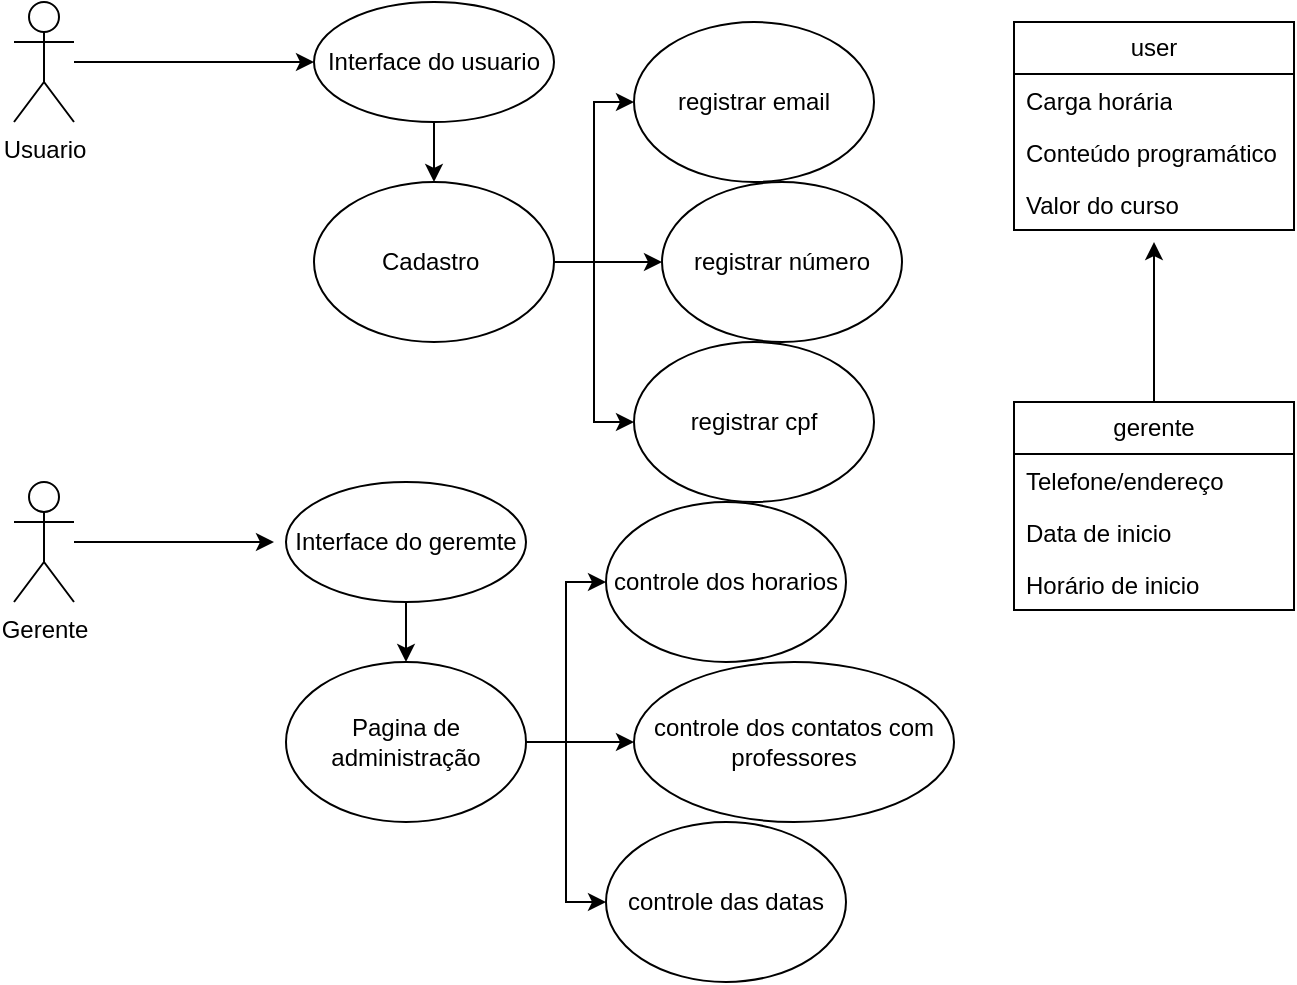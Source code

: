 <mxfile version="21.1.9" type="google">
  <diagram name="Página-1" id="xck4-ly6coX7zP1FWHYF">
    <mxGraphModel grid="1" page="1" gridSize="10" guides="1" tooltips="1" connect="1" arrows="1" fold="1" pageScale="1" pageWidth="827" pageHeight="1169" math="0" shadow="0">
      <root>
        <mxCell id="0" />
        <mxCell id="1" parent="0" />
        <mxCell id="2FrXEwOe0IDWc8KqTiSz-30" style="edgeStyle=orthogonalEdgeStyle;rounded=0;orthogonalLoop=1;jettySize=auto;html=1;entryX=0;entryY=0.5;entryDx=0;entryDy=0;" edge="1" parent="1" source="2FrXEwOe0IDWc8KqTiSz-1" target="2FrXEwOe0IDWc8KqTiSz-20">
          <mxGeometry relative="1" as="geometry" />
        </mxCell>
        <mxCell id="2FrXEwOe0IDWc8KqTiSz-1" value="Usuario&lt;br&gt;" style="shape=umlActor;verticalLabelPosition=bottom;verticalAlign=top;html=1;" vertex="1" parent="1">
          <mxGeometry x="90" y="30" width="30" height="60" as="geometry" />
        </mxCell>
        <mxCell id="2FrXEwOe0IDWc8KqTiSz-2" value="user" style="swimlane;fontStyle=0;childLayout=stackLayout;horizontal=1;startSize=26;fillColor=none;horizontalStack=0;resizeParent=1;resizeParentMax=0;resizeLast=0;collapsible=1;marginBottom=0;whiteSpace=wrap;html=1;" vertex="1" parent="1">
          <mxGeometry x="590" y="40" width="140" height="104" as="geometry" />
        </mxCell>
        <mxCell id="2FrXEwOe0IDWc8KqTiSz-3" value="Carga horária" style="text;strokeColor=none;fillColor=none;align=left;verticalAlign=top;spacingLeft=4;spacingRight=4;overflow=hidden;rotatable=0;points=[[0,0.5],[1,0.5]];portConstraint=eastwest;whiteSpace=wrap;html=1;" vertex="1" parent="2FrXEwOe0IDWc8KqTiSz-2">
          <mxGeometry y="26" width="140" height="26" as="geometry" />
        </mxCell>
        <mxCell id="2FrXEwOe0IDWc8KqTiSz-4" value="Conteúdo programático" style="text;strokeColor=none;fillColor=none;align=left;verticalAlign=top;spacingLeft=4;spacingRight=4;overflow=hidden;rotatable=0;points=[[0,0.5],[1,0.5]];portConstraint=eastwest;whiteSpace=wrap;html=1;" vertex="1" parent="2FrXEwOe0IDWc8KqTiSz-2">
          <mxGeometry y="52" width="140" height="26" as="geometry" />
        </mxCell>
        <mxCell id="2FrXEwOe0IDWc8KqTiSz-5" value="Valor do curso" style="text;strokeColor=none;fillColor=none;align=left;verticalAlign=top;spacingLeft=4;spacingRight=4;overflow=hidden;rotatable=0;points=[[0,0.5],[1,0.5]];portConstraint=eastwest;whiteSpace=wrap;html=1;" vertex="1" parent="2FrXEwOe0IDWc8KqTiSz-2">
          <mxGeometry y="78" width="140" height="26" as="geometry" />
        </mxCell>
        <mxCell id="2FrXEwOe0IDWc8KqTiSz-40" style="edgeStyle=orthogonalEdgeStyle;rounded=0;orthogonalLoop=1;jettySize=auto;html=1;" edge="1" parent="1" source="2FrXEwOe0IDWc8KqTiSz-6">
          <mxGeometry relative="1" as="geometry">
            <mxPoint x="660.0" y="150" as="targetPoint" />
          </mxGeometry>
        </mxCell>
        <mxCell id="2FrXEwOe0IDWc8KqTiSz-6" value="gerente" style="swimlane;fontStyle=0;childLayout=stackLayout;horizontal=1;startSize=26;fillColor=none;horizontalStack=0;resizeParent=1;resizeParentMax=0;resizeLast=0;collapsible=1;marginBottom=0;whiteSpace=wrap;html=1;" vertex="1" parent="1">
          <mxGeometry x="590" y="230" width="140" height="104" as="geometry" />
        </mxCell>
        <mxCell id="2FrXEwOe0IDWc8KqTiSz-7" value="Telefone/endereço" style="text;strokeColor=none;fillColor=none;align=left;verticalAlign=top;spacingLeft=4;spacingRight=4;overflow=hidden;rotatable=0;points=[[0,0.5],[1,0.5]];portConstraint=eastwest;whiteSpace=wrap;html=1;" vertex="1" parent="2FrXEwOe0IDWc8KqTiSz-6">
          <mxGeometry y="26" width="140" height="26" as="geometry" />
        </mxCell>
        <mxCell id="2FrXEwOe0IDWc8KqTiSz-8" value="Data de inicio&amp;nbsp;" style="text;strokeColor=none;fillColor=none;align=left;verticalAlign=top;spacingLeft=4;spacingRight=4;overflow=hidden;rotatable=0;points=[[0,0.5],[1,0.5]];portConstraint=eastwest;whiteSpace=wrap;html=1;" vertex="1" parent="2FrXEwOe0IDWc8KqTiSz-6">
          <mxGeometry y="52" width="140" height="26" as="geometry" />
        </mxCell>
        <mxCell id="2FrXEwOe0IDWc8KqTiSz-9" value="Horário de inicio" style="text;strokeColor=none;fillColor=none;align=left;verticalAlign=top;spacingLeft=4;spacingRight=4;overflow=hidden;rotatable=0;points=[[0,0.5],[1,0.5]];portConstraint=eastwest;whiteSpace=wrap;html=1;" vertex="1" parent="2FrXEwOe0IDWc8KqTiSz-6">
          <mxGeometry y="78" width="140" height="26" as="geometry" />
        </mxCell>
        <mxCell id="2FrXEwOe0IDWc8KqTiSz-19" style="edgeStyle=orthogonalEdgeStyle;rounded=0;orthogonalLoop=1;jettySize=auto;html=1;" edge="1" parent="1" source="2FrXEwOe0IDWc8KqTiSz-14">
          <mxGeometry relative="1" as="geometry">
            <mxPoint x="220" y="300" as="targetPoint" />
          </mxGeometry>
        </mxCell>
        <mxCell id="2FrXEwOe0IDWc8KqTiSz-14" value="Gerente" style="shape=umlActor;verticalLabelPosition=bottom;verticalAlign=top;html=1;" vertex="1" parent="1">
          <mxGeometry x="90" y="270" width="30" height="60" as="geometry" />
        </mxCell>
        <mxCell id="2FrXEwOe0IDWc8KqTiSz-25" style="edgeStyle=orthogonalEdgeStyle;rounded=0;orthogonalLoop=1;jettySize=auto;html=1;" edge="1" parent="1" source="2FrXEwOe0IDWc8KqTiSz-20" target="2FrXEwOe0IDWc8KqTiSz-21">
          <mxGeometry relative="1" as="geometry" />
        </mxCell>
        <mxCell id="2FrXEwOe0IDWc8KqTiSz-20" value="Interface do usuario" style="ellipse;whiteSpace=wrap;html=1;" vertex="1" parent="1">
          <mxGeometry x="240" y="30" width="120" height="60" as="geometry" />
        </mxCell>
        <mxCell id="2FrXEwOe0IDWc8KqTiSz-26" style="edgeStyle=orthogonalEdgeStyle;rounded=0;orthogonalLoop=1;jettySize=auto;html=1;entryX=0;entryY=0.5;entryDx=0;entryDy=0;" edge="1" parent="1" source="2FrXEwOe0IDWc8KqTiSz-21" target="2FrXEwOe0IDWc8KqTiSz-22">
          <mxGeometry relative="1" as="geometry" />
        </mxCell>
        <mxCell id="2FrXEwOe0IDWc8KqTiSz-27" style="edgeStyle=orthogonalEdgeStyle;rounded=0;orthogonalLoop=1;jettySize=auto;html=1;" edge="1" parent="1" source="2FrXEwOe0IDWc8KqTiSz-21" target="2FrXEwOe0IDWc8KqTiSz-23">
          <mxGeometry relative="1" as="geometry" />
        </mxCell>
        <mxCell id="2FrXEwOe0IDWc8KqTiSz-28" style="edgeStyle=orthogonalEdgeStyle;rounded=0;orthogonalLoop=1;jettySize=auto;html=1;entryX=0;entryY=0.5;entryDx=0;entryDy=0;" edge="1" parent="1" source="2FrXEwOe0IDWc8KqTiSz-21" target="2FrXEwOe0IDWc8KqTiSz-24">
          <mxGeometry relative="1" as="geometry" />
        </mxCell>
        <mxCell id="2FrXEwOe0IDWc8KqTiSz-21" value="Cadastro&amp;nbsp;" style="ellipse;whiteSpace=wrap;html=1;" vertex="1" parent="1">
          <mxGeometry x="240" y="120" width="120" height="80" as="geometry" />
        </mxCell>
        <mxCell id="2FrXEwOe0IDWc8KqTiSz-22" value="registrar email" style="ellipse;whiteSpace=wrap;html=1;" vertex="1" parent="1">
          <mxGeometry x="400" y="40" width="120" height="80" as="geometry" />
        </mxCell>
        <mxCell id="2FrXEwOe0IDWc8KqTiSz-23" value="registrar número" style="ellipse;whiteSpace=wrap;html=1;" vertex="1" parent="1">
          <mxGeometry x="414" y="120" width="120" height="80" as="geometry" />
        </mxCell>
        <mxCell id="2FrXEwOe0IDWc8KqTiSz-24" value="registrar cpf" style="ellipse;whiteSpace=wrap;html=1;" vertex="1" parent="1">
          <mxGeometry x="400" y="200" width="120" height="80" as="geometry" />
        </mxCell>
        <mxCell id="2FrXEwOe0IDWc8KqTiSz-31" style="edgeStyle=orthogonalEdgeStyle;rounded=0;orthogonalLoop=1;jettySize=auto;html=1;" edge="1" parent="1" source="2FrXEwOe0IDWc8KqTiSz-32" target="2FrXEwOe0IDWc8KqTiSz-36">
          <mxGeometry relative="1" as="geometry" />
        </mxCell>
        <mxCell id="2FrXEwOe0IDWc8KqTiSz-32" value="Interface do geremte" style="ellipse;whiteSpace=wrap;html=1;" vertex="1" parent="1">
          <mxGeometry x="226" y="270" width="120" height="60" as="geometry" />
        </mxCell>
        <mxCell id="2FrXEwOe0IDWc8KqTiSz-33" style="edgeStyle=orthogonalEdgeStyle;rounded=0;orthogonalLoop=1;jettySize=auto;html=1;entryX=0;entryY=0.5;entryDx=0;entryDy=0;" edge="1" parent="1" source="2FrXEwOe0IDWc8KqTiSz-36" target="2FrXEwOe0IDWc8KqTiSz-37">
          <mxGeometry relative="1" as="geometry" />
        </mxCell>
        <mxCell id="2FrXEwOe0IDWc8KqTiSz-34" style="edgeStyle=orthogonalEdgeStyle;rounded=0;orthogonalLoop=1;jettySize=auto;html=1;" edge="1" parent="1" source="2FrXEwOe0IDWc8KqTiSz-36" target="2FrXEwOe0IDWc8KqTiSz-38">
          <mxGeometry relative="1" as="geometry" />
        </mxCell>
        <mxCell id="2FrXEwOe0IDWc8KqTiSz-35" style="edgeStyle=orthogonalEdgeStyle;rounded=0;orthogonalLoop=1;jettySize=auto;html=1;entryX=0;entryY=0.5;entryDx=0;entryDy=0;" edge="1" parent="1" source="2FrXEwOe0IDWc8KqTiSz-36" target="2FrXEwOe0IDWc8KqTiSz-39">
          <mxGeometry relative="1" as="geometry" />
        </mxCell>
        <mxCell id="2FrXEwOe0IDWc8KqTiSz-36" value="Pagina de administração" style="ellipse;whiteSpace=wrap;html=1;" vertex="1" parent="1">
          <mxGeometry x="226" y="360" width="120" height="80" as="geometry" />
        </mxCell>
        <mxCell id="2FrXEwOe0IDWc8KqTiSz-37" value="controle dos horarios" style="ellipse;whiteSpace=wrap;html=1;" vertex="1" parent="1">
          <mxGeometry x="386" y="280" width="120" height="80" as="geometry" />
        </mxCell>
        <mxCell id="2FrXEwOe0IDWc8KqTiSz-38" value="controle dos contatos com professores" style="ellipse;whiteSpace=wrap;html=1;" vertex="1" parent="1">
          <mxGeometry x="400" y="360" width="160" height="80" as="geometry" />
        </mxCell>
        <mxCell id="2FrXEwOe0IDWc8KqTiSz-39" value="controle das datas" style="ellipse;whiteSpace=wrap;html=1;" vertex="1" parent="1">
          <mxGeometry x="386" y="440" width="120" height="80" as="geometry" />
        </mxCell>
      </root>
    </mxGraphModel>
  </diagram>
</mxfile>
